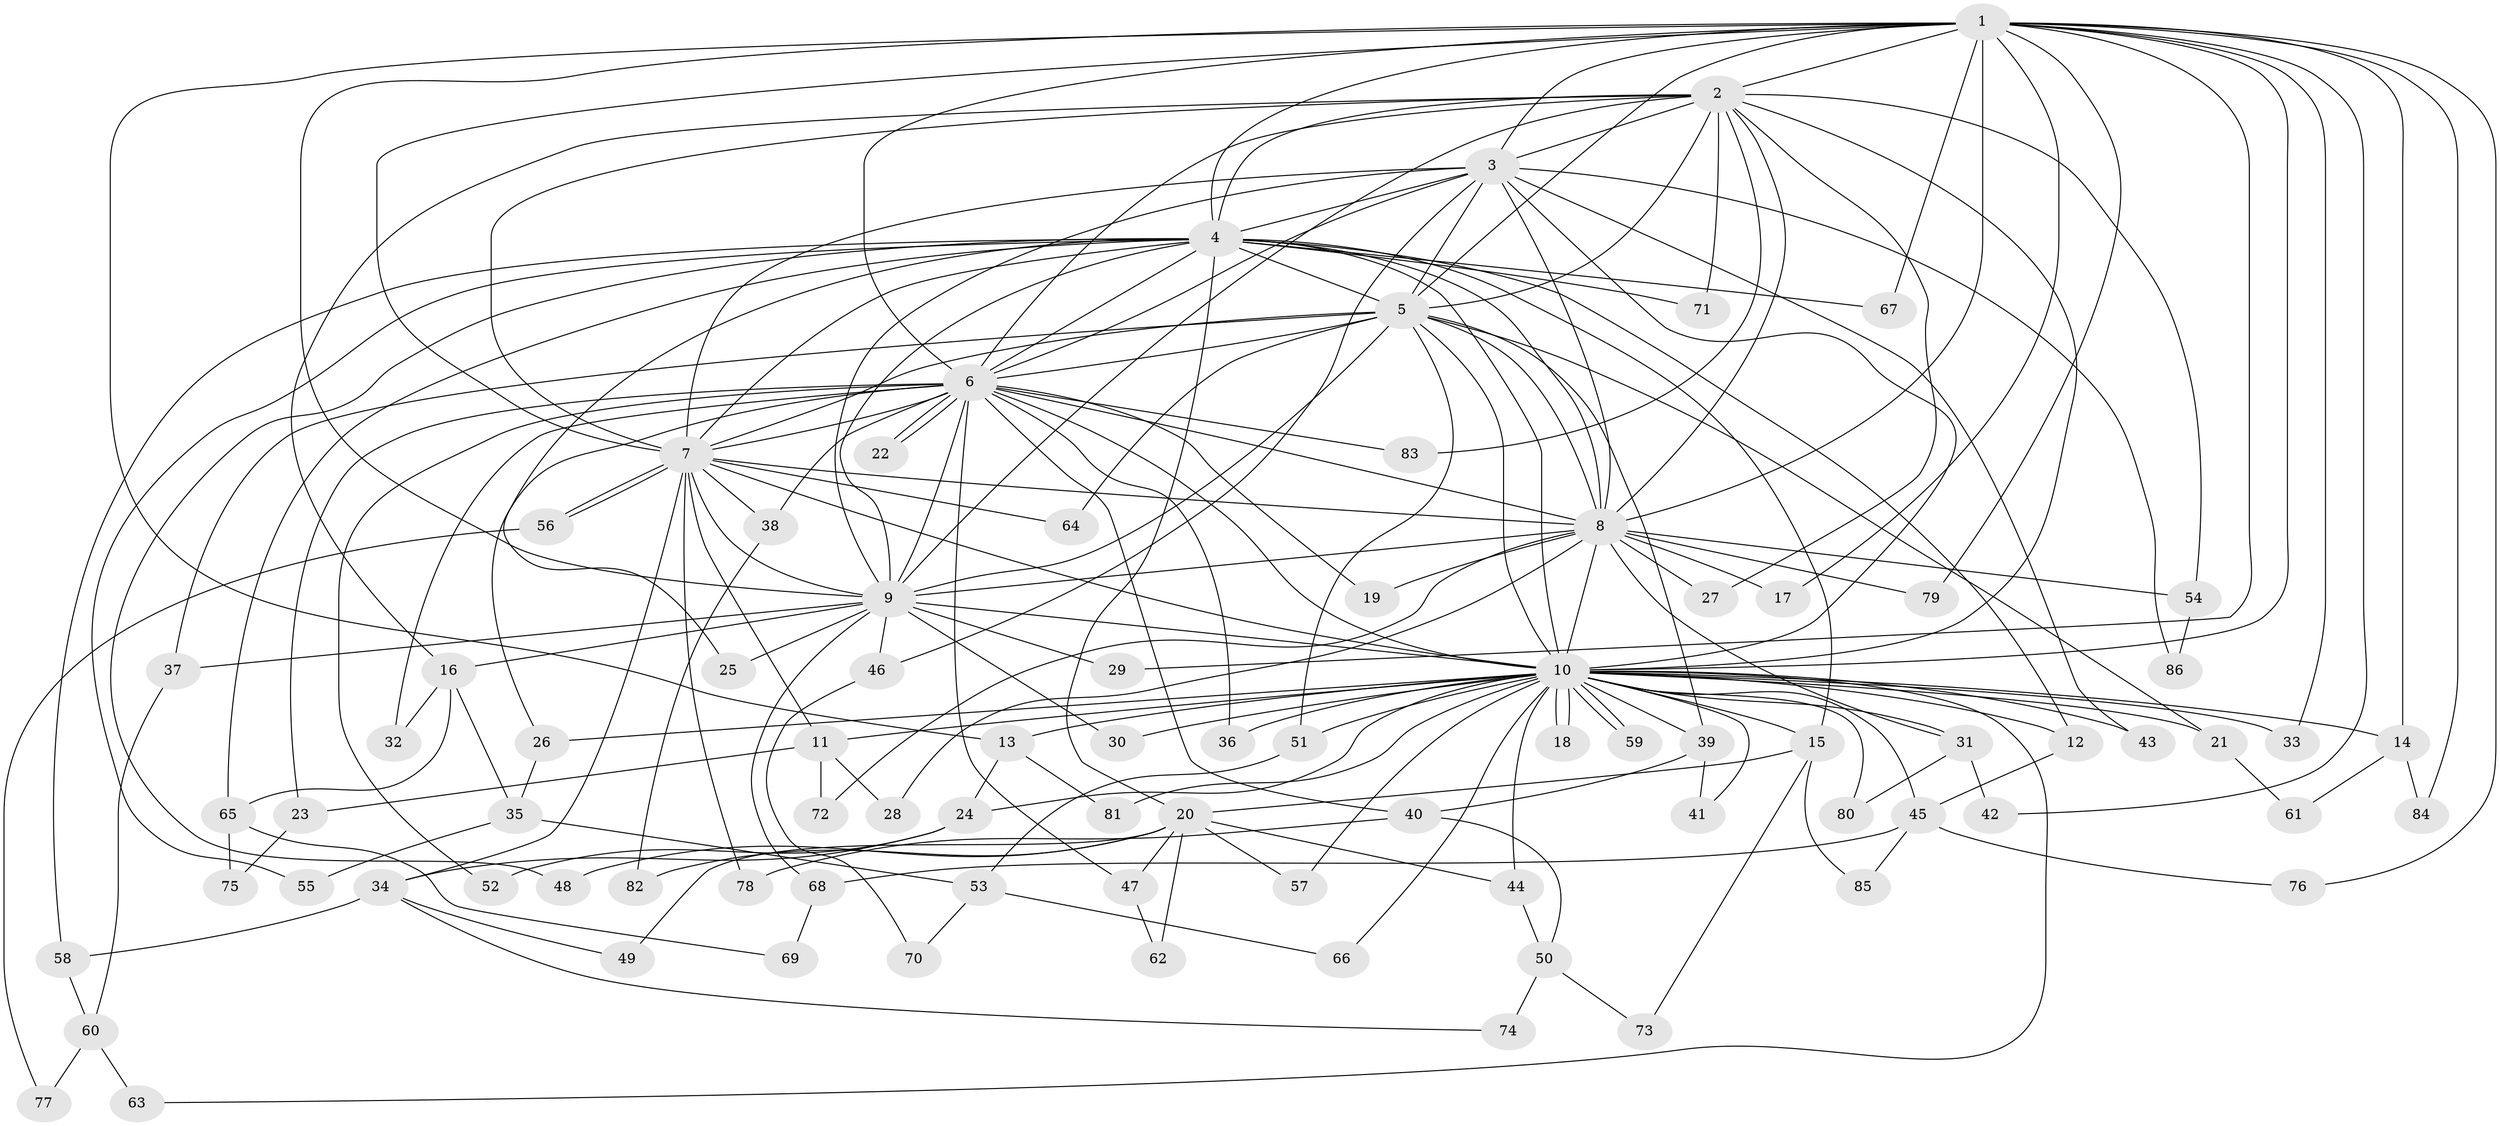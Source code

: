 // Generated by graph-tools (version 1.1) at 2025/44/03/09/25 04:44:23]
// undirected, 86 vertices, 197 edges
graph export_dot {
graph [start="1"]
  node [color=gray90,style=filled];
  1;
  2;
  3;
  4;
  5;
  6;
  7;
  8;
  9;
  10;
  11;
  12;
  13;
  14;
  15;
  16;
  17;
  18;
  19;
  20;
  21;
  22;
  23;
  24;
  25;
  26;
  27;
  28;
  29;
  30;
  31;
  32;
  33;
  34;
  35;
  36;
  37;
  38;
  39;
  40;
  41;
  42;
  43;
  44;
  45;
  46;
  47;
  48;
  49;
  50;
  51;
  52;
  53;
  54;
  55;
  56;
  57;
  58;
  59;
  60;
  61;
  62;
  63;
  64;
  65;
  66;
  67;
  68;
  69;
  70;
  71;
  72;
  73;
  74;
  75;
  76;
  77;
  78;
  79;
  80;
  81;
  82;
  83;
  84;
  85;
  86;
  1 -- 2;
  1 -- 3;
  1 -- 4;
  1 -- 5;
  1 -- 6;
  1 -- 7;
  1 -- 8;
  1 -- 9;
  1 -- 10;
  1 -- 13;
  1 -- 14;
  1 -- 17;
  1 -- 29;
  1 -- 33;
  1 -- 42;
  1 -- 67;
  1 -- 76;
  1 -- 79;
  1 -- 84;
  2 -- 3;
  2 -- 4;
  2 -- 5;
  2 -- 6;
  2 -- 7;
  2 -- 8;
  2 -- 9;
  2 -- 10;
  2 -- 16;
  2 -- 27;
  2 -- 54;
  2 -- 71;
  2 -- 83;
  3 -- 4;
  3 -- 5;
  3 -- 6;
  3 -- 7;
  3 -- 8;
  3 -- 9;
  3 -- 10;
  3 -- 43;
  3 -- 46;
  3 -- 86;
  4 -- 5;
  4 -- 6;
  4 -- 7;
  4 -- 8;
  4 -- 9;
  4 -- 10;
  4 -- 12;
  4 -- 15;
  4 -- 20;
  4 -- 25;
  4 -- 48;
  4 -- 55;
  4 -- 58;
  4 -- 65;
  4 -- 67;
  4 -- 71;
  5 -- 6;
  5 -- 7;
  5 -- 8;
  5 -- 9;
  5 -- 10;
  5 -- 21;
  5 -- 37;
  5 -- 39;
  5 -- 51;
  5 -- 64;
  6 -- 7;
  6 -- 8;
  6 -- 9;
  6 -- 10;
  6 -- 19;
  6 -- 22;
  6 -- 22;
  6 -- 23;
  6 -- 26;
  6 -- 32;
  6 -- 36;
  6 -- 38;
  6 -- 40;
  6 -- 47;
  6 -- 52;
  6 -- 83;
  7 -- 8;
  7 -- 9;
  7 -- 10;
  7 -- 11;
  7 -- 34;
  7 -- 38;
  7 -- 56;
  7 -- 56;
  7 -- 64;
  7 -- 78;
  8 -- 9;
  8 -- 10;
  8 -- 17;
  8 -- 19;
  8 -- 27;
  8 -- 28;
  8 -- 31;
  8 -- 54;
  8 -- 72;
  8 -- 79;
  9 -- 10;
  9 -- 16;
  9 -- 25;
  9 -- 29;
  9 -- 30;
  9 -- 37;
  9 -- 46;
  9 -- 68;
  10 -- 11;
  10 -- 12;
  10 -- 13;
  10 -- 14;
  10 -- 15;
  10 -- 18;
  10 -- 18;
  10 -- 21;
  10 -- 24;
  10 -- 26;
  10 -- 30;
  10 -- 31;
  10 -- 33;
  10 -- 36;
  10 -- 39;
  10 -- 41;
  10 -- 43;
  10 -- 44;
  10 -- 45;
  10 -- 51;
  10 -- 57;
  10 -- 59;
  10 -- 59;
  10 -- 63;
  10 -- 66;
  10 -- 80;
  10 -- 81;
  11 -- 23;
  11 -- 28;
  11 -- 72;
  12 -- 45;
  13 -- 24;
  13 -- 81;
  14 -- 61;
  14 -- 84;
  15 -- 20;
  15 -- 73;
  15 -- 85;
  16 -- 32;
  16 -- 35;
  16 -- 65;
  20 -- 44;
  20 -- 47;
  20 -- 48;
  20 -- 49;
  20 -- 57;
  20 -- 62;
  20 -- 82;
  21 -- 61;
  23 -- 75;
  24 -- 34;
  24 -- 52;
  26 -- 35;
  31 -- 42;
  31 -- 80;
  34 -- 49;
  34 -- 58;
  34 -- 74;
  35 -- 53;
  35 -- 55;
  37 -- 60;
  38 -- 82;
  39 -- 40;
  39 -- 41;
  40 -- 50;
  40 -- 78;
  44 -- 50;
  45 -- 68;
  45 -- 76;
  45 -- 85;
  46 -- 70;
  47 -- 62;
  50 -- 73;
  50 -- 74;
  51 -- 53;
  53 -- 66;
  53 -- 70;
  54 -- 86;
  56 -- 77;
  58 -- 60;
  60 -- 63;
  60 -- 77;
  65 -- 69;
  65 -- 75;
  68 -- 69;
}
